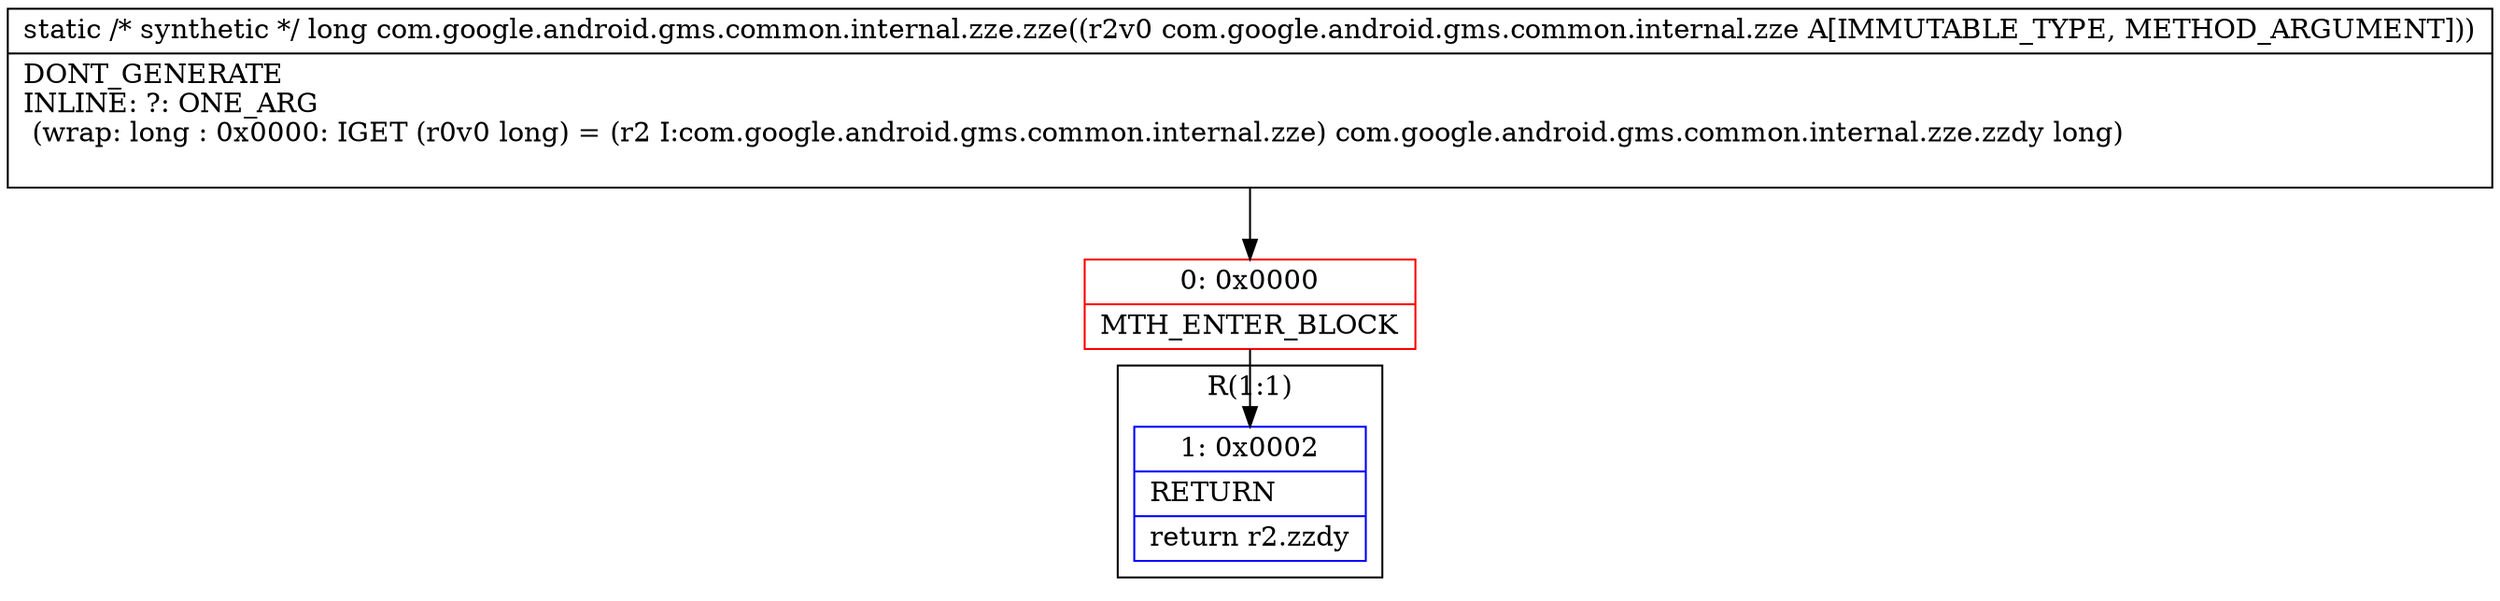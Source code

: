 digraph "CFG forcom.google.android.gms.common.internal.zze.zze(Lcom\/google\/android\/gms\/common\/internal\/zze;)J" {
subgraph cluster_Region_1581328213 {
label = "R(1:1)";
node [shape=record,color=blue];
Node_1 [shape=record,label="{1\:\ 0x0002|RETURN\l|return r2.zzdy\l}"];
}
Node_0 [shape=record,color=red,label="{0\:\ 0x0000|MTH_ENTER_BLOCK\l}"];
MethodNode[shape=record,label="{static \/* synthetic *\/ long com.google.android.gms.common.internal.zze.zze((r2v0 com.google.android.gms.common.internal.zze A[IMMUTABLE_TYPE, METHOD_ARGUMENT]))  | DONT_GENERATE\lINLINE: ?: ONE_ARG  \l  (wrap: long : 0x0000: IGET  (r0v0 long) = (r2 I:com.google.android.gms.common.internal.zze) com.google.android.gms.common.internal.zze.zzdy long)\l\l}"];
MethodNode -> Node_0;
Node_0 -> Node_1;
}

